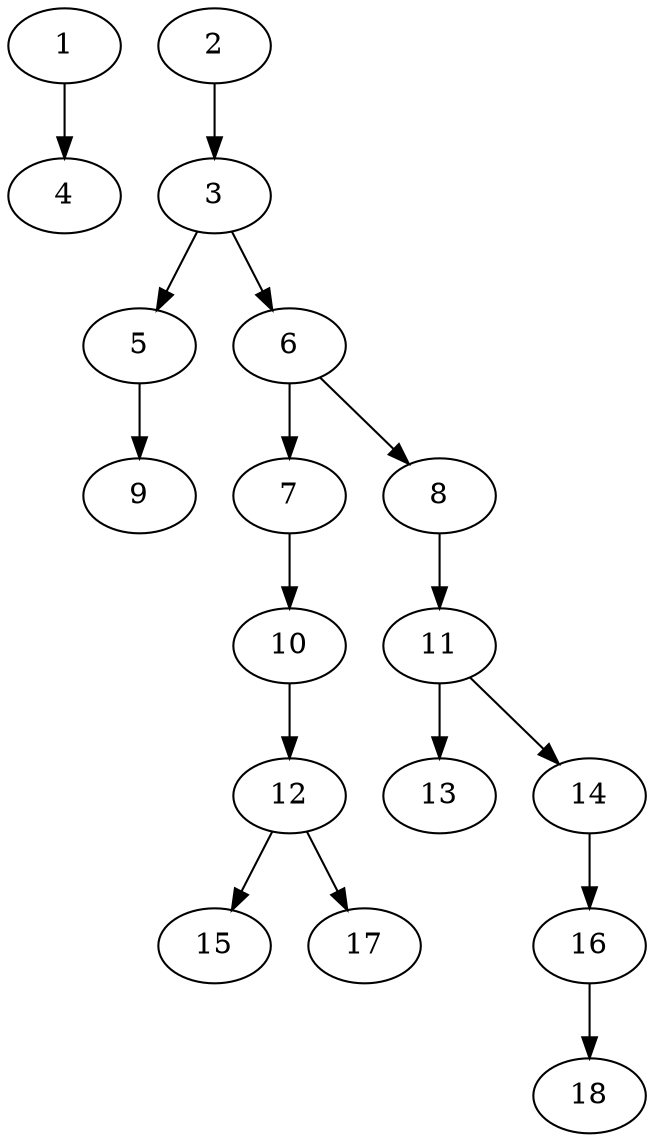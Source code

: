// DAG (tier=1-easy, mode=compute, n=18, ccr=0.278, fat=0.389, density=0.274, regular=0.780, jump=0.006, mindata=262144, maxdata=2097152)
// DAG automatically generated by daggen at Sun Aug 24 16:33:32 2025
// /home/ermia/Project/Environments/daggen/bin/daggen --dot --ccr 0.278 --fat 0.389 --regular 0.780 --density 0.274 --jump 0.006 --mindata 262144 --maxdata 2097152 -n 18 
digraph G {
  1 [size="31679280417079296", alpha="0.12", expect_size="15839640208539648"]
  1 -> 4 [size ="800952680448"]
  2 [size="31251337674539464", alpha="0.16", expect_size="15625668837269732"]
  2 -> 3 [size ="16091237580800"]
  3 [size="10289936532105862", alpha="0.16", expect_size="5144968266052931"]
  3 -> 5 [size ="9020848996352"]
  3 -> 6 [size ="9020848996352"]
  4 [size="1269938976396110", alpha="0.19", expect_size="634969488198055"]
  5 [size="69965754373598896", alpha="0.10", expect_size="34982877186799448"]
  5 -> 9 [size ="31181999439872"]
  6 [size="758700798888164", alpha="0.00", expect_size="379350399444082"]
  6 -> 7 [size ="33789724065792"]
  6 -> 8 [size ="33789724065792"]
  7 [size="32564975484538540", alpha="0.18", expect_size="16282487742269270"]
  7 -> 10 [size ="13786878574592"]
  8 [size="1245674628659890", alpha="0.17", expect_size="622837314329945"]
  8 -> 11 [size ="24672783564800"]
  9 [size="5873778728340815872", alpha="0.09", expect_size="2936889364170407936"]
  10 [size="2386334966611968000", alpha="0.00", expect_size="1193167483305984000"]
  10 -> 12 [size ="14286009139200"]
  11 [size="3860789876681080832", alpha="0.16", expect_size="1930394938340540416"]
  11 -> 13 [size ="19688264302592"]
  11 -> 14 [size ="19688264302592"]
  12 [size="3480847655108608000", alpha="0.12", expect_size="1740423827554304000"]
  12 -> 15 [size ="18374406963200"]
  12 -> 17 [size ="18374406963200"]
  13 [size="2503401119598772224", alpha="0.11", expect_size="1251700559799386112"]
  14 [size="32610468603908732", alpha="0.02", expect_size="16305234301954366"]
  14 -> 16 [size ="12608715358208"]
  15 [size="827031553496145", alpha="0.14", expect_size="413515776748072"]
  16 [size="84588858772968", alpha="0.19", expect_size="42294429386484"]
  16 -> 18 [size ="1973210316800"]
  17 [size="709327847912530", alpha="0.02", expect_size="354663923956265"]
  18 [size="666418375240450048", alpha="0.01", expect_size="333209187620225024"]
}